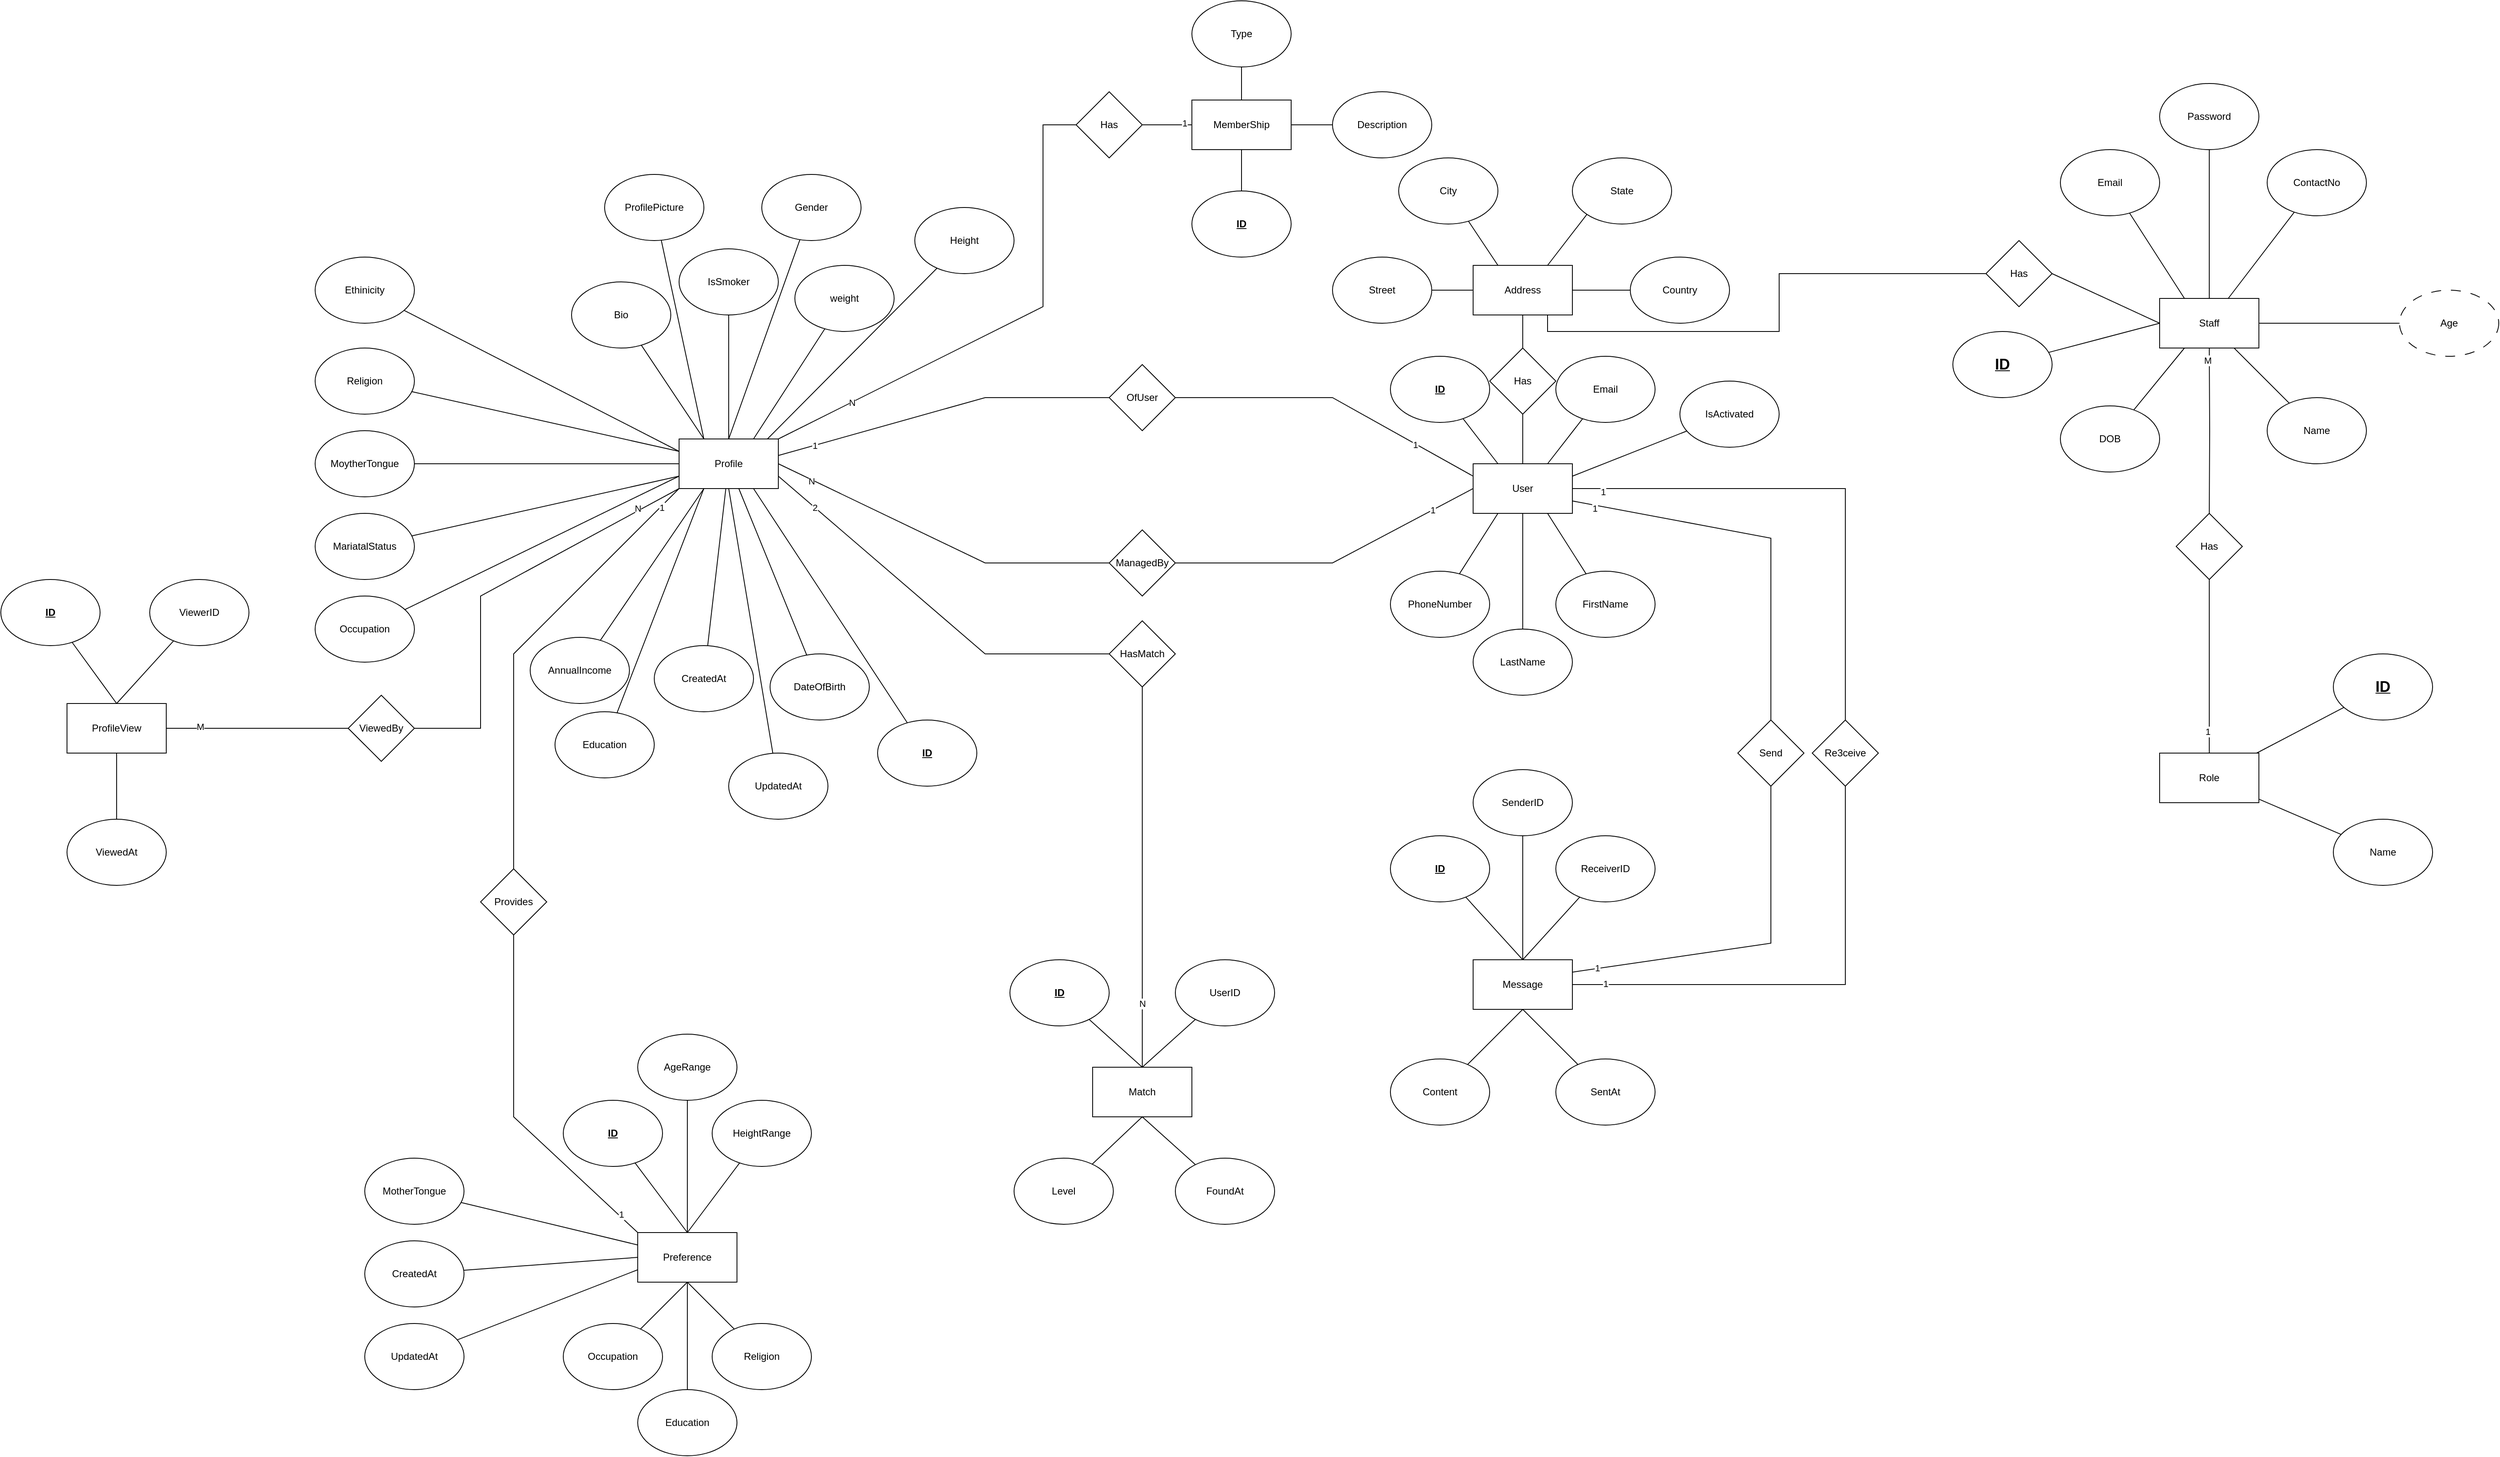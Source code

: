 <mxfile version="24.4.6" type="device">
  <diagram id="R2lEEEUBdFMjLlhIrx00" name="Page-1">
    <mxGraphModel dx="2899" dy="2269" grid="1" gridSize="10" guides="1" tooltips="1" connect="1" arrows="1" fold="1" page="1" pageScale="1" pageWidth="850" pageHeight="1100" math="0" shadow="0" extFonts="Permanent Marker^https://fonts.googleapis.com/css?family=Permanent+Marker">
      <root>
        <mxCell id="0" />
        <mxCell id="1" parent="0" />
        <mxCell id="hpJ25cg99E9ZZXq1IkF3-1" value="Profile" style="rounded=0;whiteSpace=wrap;html=1;" parent="1" vertex="1">
          <mxGeometry x="80" y="520" width="120" height="60" as="geometry" />
        </mxCell>
        <mxCell id="hpJ25cg99E9ZZXq1IkF3-52" style="edgeStyle=none;rounded=0;orthogonalLoop=1;jettySize=auto;html=1;entryX=1;entryY=0.5;entryDx=0;entryDy=0;endArrow=none;endFill=0;exitX=0;exitY=0.25;exitDx=0;exitDy=0;" parent="1" source="hpJ25cg99E9ZZXq1IkF3-2" target="hpJ25cg99E9ZZXq1IkF3-50" edge="1">
          <mxGeometry relative="1" as="geometry">
            <Array as="points">
              <mxPoint x="870" y="470" />
            </Array>
          </mxGeometry>
        </mxCell>
        <mxCell id="hpJ25cg99E9ZZXq1IkF3-54" value="1" style="edgeLabel;html=1;align=center;verticalAlign=middle;resizable=0;points=[];" parent="hpJ25cg99E9ZZXq1IkF3-52" vertex="1" connectable="0">
          <mxGeometry x="-0.583" y="1" relative="1" as="geometry">
            <mxPoint as="offset" />
          </mxGeometry>
        </mxCell>
        <mxCell id="hpJ25cg99E9ZZXq1IkF3-2" value="User" style="rounded=0;whiteSpace=wrap;html=1;" parent="1" vertex="1">
          <mxGeometry x="1040" y="550" width="120" height="60" as="geometry" />
        </mxCell>
        <mxCell id="hpJ25cg99E9ZZXq1IkF3-32" style="edgeStyle=none;rounded=0;orthogonalLoop=1;jettySize=auto;html=1;entryX=0.75;entryY=1;entryDx=0;entryDy=0;endArrow=none;endFill=0;" parent="1" source="hpJ25cg99E9ZZXq1IkF3-3" target="hpJ25cg99E9ZZXq1IkF3-1" edge="1">
          <mxGeometry relative="1" as="geometry" />
        </mxCell>
        <mxCell id="hpJ25cg99E9ZZXq1IkF3-3" value="&lt;b&gt;&lt;u&gt;ID&lt;/u&gt;&lt;/b&gt;" style="ellipse;whiteSpace=wrap;html=1;" parent="1" vertex="1">
          <mxGeometry x="320" y="860" width="120" height="80" as="geometry" />
        </mxCell>
        <mxCell id="hpJ25cg99E9ZZXq1IkF3-47" style="edgeStyle=none;rounded=0;orthogonalLoop=1;jettySize=auto;html=1;entryX=0.75;entryY=1;entryDx=0;entryDy=0;endArrow=none;endFill=0;" parent="1" source="hpJ25cg99E9ZZXq1IkF3-4" target="hpJ25cg99E9ZZXq1IkF3-2" edge="1">
          <mxGeometry relative="1" as="geometry" />
        </mxCell>
        <mxCell id="hpJ25cg99E9ZZXq1IkF3-4" value="FirstName" style="ellipse;whiteSpace=wrap;html=1;" parent="1" vertex="1">
          <mxGeometry x="1140" y="680" width="120" height="80" as="geometry" />
        </mxCell>
        <mxCell id="hpJ25cg99E9ZZXq1IkF3-42" style="edgeStyle=none;rounded=0;orthogonalLoop=1;jettySize=auto;html=1;entryX=0;entryY=0.25;entryDx=0;entryDy=0;endArrow=none;endFill=0;" parent="1" source="hpJ25cg99E9ZZXq1IkF3-5" target="hpJ25cg99E9ZZXq1IkF3-1" edge="1">
          <mxGeometry relative="1" as="geometry" />
        </mxCell>
        <mxCell id="hpJ25cg99E9ZZXq1IkF3-5" value="Ethinicity" style="ellipse;whiteSpace=wrap;html=1;" parent="1" vertex="1">
          <mxGeometry x="-360" y="300" width="120" height="80" as="geometry" />
        </mxCell>
        <mxCell id="hpJ25cg99E9ZZXq1IkF3-49" style="edgeStyle=none;rounded=0;orthogonalLoop=1;jettySize=auto;html=1;entryX=0.25;entryY=1;entryDx=0;entryDy=0;endArrow=none;endFill=0;" parent="1" source="hpJ25cg99E9ZZXq1IkF3-6" target="hpJ25cg99E9ZZXq1IkF3-2" edge="1">
          <mxGeometry relative="1" as="geometry" />
        </mxCell>
        <mxCell id="hpJ25cg99E9ZZXq1IkF3-6" value="PhoneNumber" style="ellipse;whiteSpace=wrap;html=1;" parent="1" vertex="1">
          <mxGeometry x="940" y="680" width="120" height="80" as="geometry" />
        </mxCell>
        <mxCell id="hpJ25cg99E9ZZXq1IkF3-29" style="edgeStyle=none;rounded=0;orthogonalLoop=1;jettySize=auto;html=1;entryX=0.5;entryY=0;entryDx=0;entryDy=0;endArrow=none;endFill=0;" parent="1" source="hpJ25cg99E9ZZXq1IkF3-7" target="hpJ25cg99E9ZZXq1IkF3-1" edge="1">
          <mxGeometry relative="1" as="geometry" />
        </mxCell>
        <mxCell id="hpJ25cg99E9ZZXq1IkF3-7" value="Gender" style="ellipse;whiteSpace=wrap;html=1;" parent="1" vertex="1">
          <mxGeometry x="180" y="200" width="120" height="80" as="geometry" />
        </mxCell>
        <mxCell id="hpJ25cg99E9ZZXq1IkF3-48" style="edgeStyle=none;rounded=0;orthogonalLoop=1;jettySize=auto;html=1;entryX=0.5;entryY=1;entryDx=0;entryDy=0;endArrow=none;endFill=0;" parent="1" source="hpJ25cg99E9ZZXq1IkF3-8" target="hpJ25cg99E9ZZXq1IkF3-2" edge="1">
          <mxGeometry relative="1" as="geometry" />
        </mxCell>
        <mxCell id="hpJ25cg99E9ZZXq1IkF3-8" value="LastName" style="ellipse;whiteSpace=wrap;html=1;" parent="1" vertex="1">
          <mxGeometry x="1040" y="750" width="120" height="80" as="geometry" />
        </mxCell>
        <mxCell id="hpJ25cg99E9ZZXq1IkF3-33" style="edgeStyle=none;rounded=0;orthogonalLoop=1;jettySize=auto;html=1;endArrow=none;endFill=0;" parent="1" source="hpJ25cg99E9ZZXq1IkF3-9" target="hpJ25cg99E9ZZXq1IkF3-1" edge="1">
          <mxGeometry relative="1" as="geometry" />
        </mxCell>
        <mxCell id="hpJ25cg99E9ZZXq1IkF3-9" value="DateOfBirth" style="ellipse;whiteSpace=wrap;html=1;" parent="1" vertex="1">
          <mxGeometry x="190" y="780" width="120" height="80" as="geometry" />
        </mxCell>
        <mxCell id="hpJ25cg99E9ZZXq1IkF3-45" style="edgeStyle=none;rounded=0;orthogonalLoop=1;jettySize=auto;html=1;entryX=0.75;entryY=0;entryDx=0;entryDy=0;endArrow=none;endFill=0;" parent="1" source="hpJ25cg99E9ZZXq1IkF3-10" target="hpJ25cg99E9ZZXq1IkF3-2" edge="1">
          <mxGeometry relative="1" as="geometry" />
        </mxCell>
        <mxCell id="hpJ25cg99E9ZZXq1IkF3-10" value="Email" style="ellipse;whiteSpace=wrap;html=1;" parent="1" vertex="1">
          <mxGeometry x="1140" y="420" width="120" height="80" as="geometry" />
        </mxCell>
        <mxCell id="hpJ25cg99E9ZZXq1IkF3-41" style="edgeStyle=none;rounded=0;orthogonalLoop=1;jettySize=auto;html=1;entryX=0;entryY=0.25;entryDx=0;entryDy=0;endArrow=none;endFill=0;" parent="1" source="hpJ25cg99E9ZZXq1IkF3-11" target="hpJ25cg99E9ZZXq1IkF3-1" edge="1">
          <mxGeometry relative="1" as="geometry" />
        </mxCell>
        <mxCell id="hpJ25cg99E9ZZXq1IkF3-11" value="Religion" style="ellipse;whiteSpace=wrap;html=1;" parent="1" vertex="1">
          <mxGeometry x="-360" y="410" width="120" height="80" as="geometry" />
        </mxCell>
        <mxCell id="hpJ25cg99E9ZZXq1IkF3-44" style="edgeStyle=none;rounded=0;orthogonalLoop=1;jettySize=auto;html=1;endArrow=none;endFill=0;exitX=0.5;exitY=1;exitDx=0;exitDy=0;" parent="1" source="s2ZeLUQCP68ZUveNATXt-4" target="hpJ25cg99E9ZZXq1IkF3-2" edge="1">
          <mxGeometry relative="1" as="geometry">
            <mxPoint x="1100" y="380" as="sourcePoint" />
          </mxGeometry>
        </mxCell>
        <mxCell id="hpJ25cg99E9ZZXq1IkF3-308" style="edgeStyle=none;rounded=0;orthogonalLoop=1;jettySize=auto;html=1;entryX=0;entryY=0.5;entryDx=0;entryDy=0;endArrow=none;endFill=0;" parent="1" target="hpJ25cg99E9ZZXq1IkF3-307" edge="1">
          <mxGeometry relative="1" as="geometry">
            <mxPoint x="1160.0" y="340" as="sourcePoint" />
          </mxGeometry>
        </mxCell>
        <mxCell id="hpJ25cg99E9ZZXq1IkF3-309" style="edgeStyle=none;rounded=0;orthogonalLoop=1;jettySize=auto;html=1;entryX=0;entryY=1;entryDx=0;entryDy=0;endArrow=none;endFill=0;exitX=0.75;exitY=0;exitDx=0;exitDy=0;" parent="1" source="s2ZeLUQCP68ZUveNATXt-4" target="hpJ25cg99E9ZZXq1IkF3-306" edge="1">
          <mxGeometry relative="1" as="geometry">
            <mxPoint x="1129.416" y="305.137" as="sourcePoint" />
          </mxGeometry>
        </mxCell>
        <mxCell id="hpJ25cg99E9ZZXq1IkF3-310" style="edgeStyle=none;rounded=0;orthogonalLoop=1;jettySize=auto;html=1;endArrow=none;endFill=0;exitX=0.25;exitY=0;exitDx=0;exitDy=0;" parent="1" source="s2ZeLUQCP68ZUveNATXt-4" target="hpJ25cg99E9ZZXq1IkF3-305" edge="1">
          <mxGeometry relative="1" as="geometry">
            <mxPoint x="1072.921" y="304.305" as="sourcePoint" />
          </mxGeometry>
        </mxCell>
        <mxCell id="hpJ25cg99E9ZZXq1IkF3-311" style="edgeStyle=none;rounded=0;orthogonalLoop=1;jettySize=auto;html=1;endArrow=none;endFill=0;" parent="1" target="hpJ25cg99E9ZZXq1IkF3-304" edge="1">
          <mxGeometry relative="1" as="geometry">
            <mxPoint x="1040.0" y="340" as="sourcePoint" />
          </mxGeometry>
        </mxCell>
        <mxCell id="hpJ25cg99E9ZZXq1IkF3-40" style="edgeStyle=none;rounded=0;orthogonalLoop=1;jettySize=auto;html=1;entryX=0;entryY=0.5;entryDx=0;entryDy=0;endArrow=none;endFill=0;" parent="1" source="hpJ25cg99E9ZZXq1IkF3-13" target="hpJ25cg99E9ZZXq1IkF3-1" edge="1">
          <mxGeometry relative="1" as="geometry" />
        </mxCell>
        <mxCell id="hpJ25cg99E9ZZXq1IkF3-13" value="MoytherTongue" style="ellipse;whiteSpace=wrap;html=1;" parent="1" vertex="1">
          <mxGeometry x="-360" y="510" width="120" height="80" as="geometry" />
        </mxCell>
        <mxCell id="hpJ25cg99E9ZZXq1IkF3-36" style="edgeStyle=none;rounded=0;orthogonalLoop=1;jettySize=auto;html=1;entryX=0.25;entryY=1;entryDx=0;entryDy=0;endArrow=none;endFill=0;" parent="1" source="hpJ25cg99E9ZZXq1IkF3-14" target="hpJ25cg99E9ZZXq1IkF3-1" edge="1">
          <mxGeometry relative="1" as="geometry" />
        </mxCell>
        <mxCell id="hpJ25cg99E9ZZXq1IkF3-14" value="Education" style="ellipse;whiteSpace=wrap;html=1;" parent="1" vertex="1">
          <mxGeometry x="-70" y="850" width="120" height="80" as="geometry" />
        </mxCell>
        <mxCell id="hpJ25cg99E9ZZXq1IkF3-38" style="edgeStyle=none;rounded=0;orthogonalLoop=1;jettySize=auto;html=1;entryX=0;entryY=0.75;entryDx=0;entryDy=0;endArrow=none;endFill=0;" parent="1" source="hpJ25cg99E9ZZXq1IkF3-15" target="hpJ25cg99E9ZZXq1IkF3-1" edge="1">
          <mxGeometry relative="1" as="geometry" />
        </mxCell>
        <mxCell id="hpJ25cg99E9ZZXq1IkF3-15" value="Occupation" style="ellipse;whiteSpace=wrap;html=1;" parent="1" vertex="1">
          <mxGeometry x="-360" y="710" width="120" height="80" as="geometry" />
        </mxCell>
        <mxCell id="hpJ25cg99E9ZZXq1IkF3-37" style="edgeStyle=none;rounded=0;orthogonalLoop=1;jettySize=auto;html=1;entryX=0.25;entryY=1;entryDx=0;entryDy=0;endArrow=none;endFill=0;" parent="1" source="hpJ25cg99E9ZZXq1IkF3-16" target="hpJ25cg99E9ZZXq1IkF3-1" edge="1">
          <mxGeometry relative="1" as="geometry" />
        </mxCell>
        <mxCell id="hpJ25cg99E9ZZXq1IkF3-16" value="AnnualIncome" style="ellipse;whiteSpace=wrap;html=1;" parent="1" vertex="1">
          <mxGeometry x="-100" y="760" width="120" height="80" as="geometry" />
        </mxCell>
        <mxCell id="hpJ25cg99E9ZZXq1IkF3-31" style="edgeStyle=none;rounded=0;orthogonalLoop=1;jettySize=auto;html=1;entryX=0.888;entryY=0.004;entryDx=0;entryDy=0;endArrow=none;endFill=0;entryPerimeter=0;" parent="1" source="hpJ25cg99E9ZZXq1IkF3-17" target="hpJ25cg99E9ZZXq1IkF3-1" edge="1">
          <mxGeometry relative="1" as="geometry" />
        </mxCell>
        <mxCell id="hpJ25cg99E9ZZXq1IkF3-17" value="Height" style="ellipse;whiteSpace=wrap;html=1;" parent="1" vertex="1">
          <mxGeometry x="365" y="240" width="120" height="80" as="geometry" />
        </mxCell>
        <mxCell id="hpJ25cg99E9ZZXq1IkF3-30" style="edgeStyle=none;rounded=0;orthogonalLoop=1;jettySize=auto;html=1;entryX=0.75;entryY=0;entryDx=0;entryDy=0;endArrow=none;endFill=0;" parent="1" source="hpJ25cg99E9ZZXq1IkF3-18" target="hpJ25cg99E9ZZXq1IkF3-1" edge="1">
          <mxGeometry relative="1" as="geometry" />
        </mxCell>
        <mxCell id="hpJ25cg99E9ZZXq1IkF3-18" value="weight" style="ellipse;whiteSpace=wrap;html=1;" parent="1" vertex="1">
          <mxGeometry x="220" y="310" width="120" height="80" as="geometry" />
        </mxCell>
        <mxCell id="hpJ25cg99E9ZZXq1IkF3-39" style="edgeStyle=none;rounded=0;orthogonalLoop=1;jettySize=auto;html=1;entryX=0;entryY=0.75;entryDx=0;entryDy=0;endArrow=none;endFill=0;" parent="1" source="hpJ25cg99E9ZZXq1IkF3-19" target="hpJ25cg99E9ZZXq1IkF3-1" edge="1">
          <mxGeometry relative="1" as="geometry" />
        </mxCell>
        <mxCell id="hpJ25cg99E9ZZXq1IkF3-19" value="MariatalStatus" style="ellipse;whiteSpace=wrap;html=1;" parent="1" vertex="1">
          <mxGeometry x="-360" y="610" width="120" height="80" as="geometry" />
        </mxCell>
        <mxCell id="hpJ25cg99E9ZZXq1IkF3-27" style="edgeStyle=none;rounded=0;orthogonalLoop=1;jettySize=auto;html=1;entryX=0.25;entryY=0;entryDx=0;entryDy=0;endArrow=none;endFill=0;" parent="1" source="hpJ25cg99E9ZZXq1IkF3-20" target="hpJ25cg99E9ZZXq1IkF3-1" edge="1">
          <mxGeometry relative="1" as="geometry" />
        </mxCell>
        <mxCell id="hpJ25cg99E9ZZXq1IkF3-20" value="ProfilePicture" style="ellipse;whiteSpace=wrap;html=1;" parent="1" vertex="1">
          <mxGeometry x="-10" y="200" width="120" height="80" as="geometry" />
        </mxCell>
        <mxCell id="hpJ25cg99E9ZZXq1IkF3-26" style="edgeStyle=none;rounded=0;orthogonalLoop=1;jettySize=auto;html=1;entryX=0.25;entryY=0;entryDx=0;entryDy=0;endArrow=none;endFill=0;" parent="1" source="hpJ25cg99E9ZZXq1IkF3-21" target="hpJ25cg99E9ZZXq1IkF3-1" edge="1">
          <mxGeometry relative="1" as="geometry" />
        </mxCell>
        <mxCell id="hpJ25cg99E9ZZXq1IkF3-21" value="Bio" style="ellipse;whiteSpace=wrap;html=1;" parent="1" vertex="1">
          <mxGeometry x="-50" y="330" width="120" height="80" as="geometry" />
        </mxCell>
        <mxCell id="hpJ25cg99E9ZZXq1IkF3-35" style="edgeStyle=none;rounded=0;orthogonalLoop=1;jettySize=auto;html=1;endArrow=none;endFill=0;" parent="1" source="hpJ25cg99E9ZZXq1IkF3-22" target="hpJ25cg99E9ZZXq1IkF3-1" edge="1">
          <mxGeometry relative="1" as="geometry" />
        </mxCell>
        <mxCell id="hpJ25cg99E9ZZXq1IkF3-22" value="CreatedAt" style="ellipse;whiteSpace=wrap;html=1;" parent="1" vertex="1">
          <mxGeometry x="50" y="770" width="120" height="80" as="geometry" />
        </mxCell>
        <mxCell id="hpJ25cg99E9ZZXq1IkF3-34" style="edgeStyle=none;rounded=0;orthogonalLoop=1;jettySize=auto;html=1;entryX=0.5;entryY=1;entryDx=0;entryDy=0;endArrow=none;endFill=0;" parent="1" source="hpJ25cg99E9ZZXq1IkF3-23" target="hpJ25cg99E9ZZXq1IkF3-1" edge="1">
          <mxGeometry relative="1" as="geometry" />
        </mxCell>
        <mxCell id="hpJ25cg99E9ZZXq1IkF3-23" value="UpdatedAt" style="ellipse;whiteSpace=wrap;html=1;" parent="1" vertex="1">
          <mxGeometry x="140" y="900" width="120" height="80" as="geometry" />
        </mxCell>
        <mxCell id="hpJ25cg99E9ZZXq1IkF3-28" style="edgeStyle=none;rounded=0;orthogonalLoop=1;jettySize=auto;html=1;entryX=0.5;entryY=0;entryDx=0;entryDy=0;endArrow=none;endFill=0;" parent="1" source="hpJ25cg99E9ZZXq1IkF3-24" target="hpJ25cg99E9ZZXq1IkF3-1" edge="1">
          <mxGeometry relative="1" as="geometry" />
        </mxCell>
        <mxCell id="hpJ25cg99E9ZZXq1IkF3-24" value="IsSmoker" style="ellipse;whiteSpace=wrap;html=1;" parent="1" vertex="1">
          <mxGeometry x="80" y="290" width="120" height="80" as="geometry" />
        </mxCell>
        <mxCell id="hpJ25cg99E9ZZXq1IkF3-25" value="&lt;b&gt;&lt;u&gt;ID&lt;/u&gt;&lt;/b&gt;" style="ellipse;whiteSpace=wrap;html=1;" parent="1" vertex="1">
          <mxGeometry x="940" y="420" width="120" height="80" as="geometry" />
        </mxCell>
        <mxCell id="hpJ25cg99E9ZZXq1IkF3-51" style="edgeStyle=none;rounded=0;orthogonalLoop=1;jettySize=auto;html=1;endArrow=none;endFill=0;exitX=0;exitY=0.5;exitDx=0;exitDy=0;" parent="1" source="hpJ25cg99E9ZZXq1IkF3-50" edge="1">
          <mxGeometry relative="1" as="geometry">
            <mxPoint x="200" y="540" as="targetPoint" />
            <Array as="points">
              <mxPoint x="450" y="470" />
            </Array>
          </mxGeometry>
        </mxCell>
        <mxCell id="hpJ25cg99E9ZZXq1IkF3-53" value="1" style="edgeLabel;html=1;align=center;verticalAlign=middle;resizable=0;points=[];" parent="hpJ25cg99E9ZZXq1IkF3-51" vertex="1" connectable="0">
          <mxGeometry x="0.779" relative="1" as="geometry">
            <mxPoint as="offset" />
          </mxGeometry>
        </mxCell>
        <mxCell id="hpJ25cg99E9ZZXq1IkF3-50" value="OfUser" style="rhombus;whiteSpace=wrap;html=1;" parent="1" vertex="1">
          <mxGeometry x="600" y="430" width="80" height="80" as="geometry" />
        </mxCell>
        <mxCell id="hpJ25cg99E9ZZXq1IkF3-56" style="edgeStyle=none;rounded=0;orthogonalLoop=1;jettySize=auto;html=1;entryX=0;entryY=0.5;entryDx=0;entryDy=0;endArrow=none;endFill=0;exitX=1;exitY=0.5;exitDx=0;exitDy=0;" parent="1" source="hpJ25cg99E9ZZXq1IkF3-55" target="hpJ25cg99E9ZZXq1IkF3-2" edge="1">
          <mxGeometry relative="1" as="geometry">
            <Array as="points">
              <mxPoint x="870" y="670" />
            </Array>
          </mxGeometry>
        </mxCell>
        <mxCell id="hpJ25cg99E9ZZXq1IkF3-58" value="1" style="edgeLabel;html=1;align=center;verticalAlign=middle;resizable=0;points=[];" parent="hpJ25cg99E9ZZXq1IkF3-56" vertex="1" connectable="0">
          <mxGeometry x="0.712" relative="1" as="geometry">
            <mxPoint x="-1" as="offset" />
          </mxGeometry>
        </mxCell>
        <mxCell id="hpJ25cg99E9ZZXq1IkF3-55" value="ManagedBy" style="rhombus;whiteSpace=wrap;html=1;" parent="1" vertex="1">
          <mxGeometry x="600" y="630" width="80" height="80" as="geometry" />
        </mxCell>
        <mxCell id="hpJ25cg99E9ZZXq1IkF3-57" style="edgeStyle=none;rounded=0;orthogonalLoop=1;jettySize=auto;html=1;entryX=1;entryY=0.5;entryDx=0;entryDy=0;endArrow=none;endFill=0;exitX=0;exitY=0.5;exitDx=0;exitDy=0;" parent="1" source="hpJ25cg99E9ZZXq1IkF3-55" target="hpJ25cg99E9ZZXq1IkF3-1" edge="1">
          <mxGeometry relative="1" as="geometry">
            <Array as="points">
              <mxPoint x="450" y="670" />
            </Array>
          </mxGeometry>
        </mxCell>
        <mxCell id="hpJ25cg99E9ZZXq1IkF3-59" value="N" style="edgeLabel;html=1;align=center;verticalAlign=middle;resizable=0;points=[];" parent="hpJ25cg99E9ZZXq1IkF3-57" vertex="1" connectable="0">
          <mxGeometry x="0.791" y="1" relative="1" as="geometry">
            <mxPoint as="offset" />
          </mxGeometry>
        </mxCell>
        <mxCell id="hpJ25cg99E9ZZXq1IkF3-74" value="Preference" style="rounded=0;whiteSpace=wrap;html=1;" parent="1" vertex="1">
          <mxGeometry x="30" y="1480" width="120" height="60" as="geometry" />
        </mxCell>
        <mxCell id="hpJ25cg99E9ZZXq1IkF3-75" style="edgeStyle=none;rounded=0;orthogonalLoop=1;jettySize=auto;html=1;entryX=0.5;entryY=1;entryDx=0;entryDy=0;endArrow=none;endFill=0;" parent="1" source="hpJ25cg99E9ZZXq1IkF3-76" target="hpJ25cg99E9ZZXq1IkF3-74" edge="1">
          <mxGeometry relative="1" as="geometry" />
        </mxCell>
        <mxCell id="hpJ25cg99E9ZZXq1IkF3-76" value="Religion" style="ellipse;whiteSpace=wrap;html=1;" parent="1" vertex="1">
          <mxGeometry x="120" y="1590" width="120" height="80" as="geometry" />
        </mxCell>
        <mxCell id="hpJ25cg99E9ZZXq1IkF3-77" style="edgeStyle=none;rounded=0;orthogonalLoop=1;jettySize=auto;html=1;entryX=0.5;entryY=1;entryDx=0;entryDy=0;endArrow=none;endFill=0;" parent="1" source="hpJ25cg99E9ZZXq1IkF3-78" target="hpJ25cg99E9ZZXq1IkF3-74" edge="1">
          <mxGeometry relative="1" as="geometry" />
        </mxCell>
        <mxCell id="hpJ25cg99E9ZZXq1IkF3-78" value="Occupation" style="ellipse;whiteSpace=wrap;html=1;" parent="1" vertex="1">
          <mxGeometry x="-60" y="1590" width="120" height="80" as="geometry" />
        </mxCell>
        <mxCell id="hpJ25cg99E9ZZXq1IkF3-79" style="edgeStyle=none;rounded=0;orthogonalLoop=1;jettySize=auto;html=1;entryX=0.5;entryY=1;entryDx=0;entryDy=0;endArrow=none;endFill=0;" parent="1" source="hpJ25cg99E9ZZXq1IkF3-80" target="hpJ25cg99E9ZZXq1IkF3-74" edge="1">
          <mxGeometry relative="1" as="geometry" />
        </mxCell>
        <mxCell id="hpJ25cg99E9ZZXq1IkF3-80" value="Education" style="ellipse;whiteSpace=wrap;html=1;" parent="1" vertex="1">
          <mxGeometry x="30" y="1670" width="120" height="80" as="geometry" />
        </mxCell>
        <mxCell id="hpJ25cg99E9ZZXq1IkF3-81" style="edgeStyle=none;rounded=0;orthogonalLoop=1;jettySize=auto;html=1;entryX=0.5;entryY=0;entryDx=0;entryDy=0;endArrow=none;endFill=0;" parent="1" source="hpJ25cg99E9ZZXq1IkF3-82" target="hpJ25cg99E9ZZXq1IkF3-74" edge="1">
          <mxGeometry relative="1" as="geometry" />
        </mxCell>
        <mxCell id="hpJ25cg99E9ZZXq1IkF3-82" value="HeightRange" style="ellipse;whiteSpace=wrap;html=1;" parent="1" vertex="1">
          <mxGeometry x="120" y="1320" width="120" height="80" as="geometry" />
        </mxCell>
        <mxCell id="hpJ25cg99E9ZZXq1IkF3-83" style="edgeStyle=none;rounded=0;orthogonalLoop=1;jettySize=auto;html=1;endArrow=none;endFill=0;" parent="1" source="hpJ25cg99E9ZZXq1IkF3-84" target="hpJ25cg99E9ZZXq1IkF3-74" edge="1">
          <mxGeometry relative="1" as="geometry" />
        </mxCell>
        <mxCell id="hpJ25cg99E9ZZXq1IkF3-84" value="AgeRange" style="ellipse;whiteSpace=wrap;html=1;" parent="1" vertex="1">
          <mxGeometry x="30" y="1240" width="120" height="80" as="geometry" />
        </mxCell>
        <mxCell id="hpJ25cg99E9ZZXq1IkF3-85" style="edgeStyle=none;rounded=0;orthogonalLoop=1;jettySize=auto;html=1;entryX=0.5;entryY=0;entryDx=0;entryDy=0;endArrow=none;endFill=0;" parent="1" source="hpJ25cg99E9ZZXq1IkF3-86" target="hpJ25cg99E9ZZXq1IkF3-74" edge="1">
          <mxGeometry relative="1" as="geometry" />
        </mxCell>
        <mxCell id="hpJ25cg99E9ZZXq1IkF3-86" value="&lt;b&gt;&lt;u&gt;ID&lt;/u&gt;&lt;/b&gt;" style="ellipse;whiteSpace=wrap;html=1;" parent="1" vertex="1">
          <mxGeometry x="-60" y="1320" width="120" height="80" as="geometry" />
        </mxCell>
        <mxCell id="hpJ25cg99E9ZZXq1IkF3-90" style="edgeStyle=none;rounded=0;orthogonalLoop=1;jettySize=auto;html=1;entryX=0;entryY=0.5;entryDx=0;entryDy=0;endArrow=none;endFill=0;" parent="1" source="hpJ25cg99E9ZZXq1IkF3-87" target="hpJ25cg99E9ZZXq1IkF3-74" edge="1">
          <mxGeometry relative="1" as="geometry" />
        </mxCell>
        <mxCell id="hpJ25cg99E9ZZXq1IkF3-87" value="CreatedAt" style="ellipse;whiteSpace=wrap;html=1;" parent="1" vertex="1">
          <mxGeometry x="-300" y="1490" width="120" height="80" as="geometry" />
        </mxCell>
        <mxCell id="hpJ25cg99E9ZZXq1IkF3-91" style="edgeStyle=none;rounded=0;orthogonalLoop=1;jettySize=auto;html=1;entryX=0;entryY=0.25;entryDx=0;entryDy=0;endArrow=none;endFill=0;" parent="1" source="hpJ25cg99E9ZZXq1IkF3-88" target="hpJ25cg99E9ZZXq1IkF3-74" edge="1">
          <mxGeometry relative="1" as="geometry" />
        </mxCell>
        <mxCell id="hpJ25cg99E9ZZXq1IkF3-88" value="MotherTongue" style="ellipse;whiteSpace=wrap;html=1;" parent="1" vertex="1">
          <mxGeometry x="-300" y="1390" width="120" height="80" as="geometry" />
        </mxCell>
        <mxCell id="hpJ25cg99E9ZZXq1IkF3-92" style="edgeStyle=none;rounded=0;orthogonalLoop=1;jettySize=auto;html=1;entryX=0;entryY=0.75;entryDx=0;entryDy=0;endArrow=none;endFill=0;" parent="1" source="hpJ25cg99E9ZZXq1IkF3-89" target="hpJ25cg99E9ZZXq1IkF3-74" edge="1">
          <mxGeometry relative="1" as="geometry" />
        </mxCell>
        <mxCell id="hpJ25cg99E9ZZXq1IkF3-89" value="UpdatedAt" style="ellipse;whiteSpace=wrap;html=1;" parent="1" vertex="1">
          <mxGeometry x="-300" y="1590" width="120" height="80" as="geometry" />
        </mxCell>
        <mxCell id="hpJ25cg99E9ZZXq1IkF3-109" style="edgeStyle=none;rounded=0;orthogonalLoop=1;jettySize=auto;html=1;entryX=0;entryY=1;entryDx=0;entryDy=0;endArrow=none;endFill=0;" parent="1" source="hpJ25cg99E9ZZXq1IkF3-108" target="hpJ25cg99E9ZZXq1IkF3-1" edge="1">
          <mxGeometry relative="1" as="geometry">
            <Array as="points">
              <mxPoint x="-120" y="780" />
            </Array>
          </mxGeometry>
        </mxCell>
        <mxCell id="hpJ25cg99E9ZZXq1IkF3-111" value="1" style="edgeLabel;html=1;align=center;verticalAlign=middle;resizable=0;points=[];" parent="hpJ25cg99E9ZZXq1IkF3-109" vertex="1" connectable="0">
          <mxGeometry x="0.886" y="-1" relative="1" as="geometry">
            <mxPoint as="offset" />
          </mxGeometry>
        </mxCell>
        <mxCell id="hpJ25cg99E9ZZXq1IkF3-110" style="edgeStyle=none;rounded=0;orthogonalLoop=1;jettySize=auto;html=1;entryX=0;entryY=0;entryDx=0;entryDy=0;endArrow=none;endFill=0;" parent="1" source="hpJ25cg99E9ZZXq1IkF3-108" target="hpJ25cg99E9ZZXq1IkF3-74" edge="1">
          <mxGeometry relative="1" as="geometry">
            <Array as="points">
              <mxPoint x="-120" y="1340" />
            </Array>
          </mxGeometry>
        </mxCell>
        <mxCell id="hpJ25cg99E9ZZXq1IkF3-112" value="1" style="edgeLabel;html=1;align=center;verticalAlign=middle;resizable=0;points=[];" parent="hpJ25cg99E9ZZXq1IkF3-110" vertex="1" connectable="0">
          <mxGeometry x="0.859" y="2" relative="1" as="geometry">
            <mxPoint as="offset" />
          </mxGeometry>
        </mxCell>
        <mxCell id="hpJ25cg99E9ZZXq1IkF3-108" value="Provides" style="rhombus;whiteSpace=wrap;html=1;" parent="1" vertex="1">
          <mxGeometry x="-160" y="1040" width="80" height="80" as="geometry" />
        </mxCell>
        <mxCell id="hpJ25cg99E9ZZXq1IkF3-115" value="Message" style="rounded=0;whiteSpace=wrap;html=1;" parent="1" vertex="1">
          <mxGeometry x="1040" y="1150" width="120" height="60" as="geometry" />
        </mxCell>
        <mxCell id="hpJ25cg99E9ZZXq1IkF3-116" style="edgeStyle=none;rounded=0;orthogonalLoop=1;jettySize=auto;html=1;entryX=0.5;entryY=1;entryDx=0;entryDy=0;endArrow=none;endFill=0;" parent="1" source="hpJ25cg99E9ZZXq1IkF3-117" target="hpJ25cg99E9ZZXq1IkF3-115" edge="1">
          <mxGeometry relative="1" as="geometry" />
        </mxCell>
        <mxCell id="hpJ25cg99E9ZZXq1IkF3-117" value="SentAt" style="ellipse;whiteSpace=wrap;html=1;" parent="1" vertex="1">
          <mxGeometry x="1140" y="1270" width="120" height="80" as="geometry" />
        </mxCell>
        <mxCell id="hpJ25cg99E9ZZXq1IkF3-118" style="edgeStyle=none;rounded=0;orthogonalLoop=1;jettySize=auto;html=1;entryX=0.5;entryY=1;entryDx=0;entryDy=0;endArrow=none;endFill=0;" parent="1" source="hpJ25cg99E9ZZXq1IkF3-119" target="hpJ25cg99E9ZZXq1IkF3-115" edge="1">
          <mxGeometry relative="1" as="geometry" />
        </mxCell>
        <mxCell id="hpJ25cg99E9ZZXq1IkF3-119" value="Content" style="ellipse;whiteSpace=wrap;html=1;" parent="1" vertex="1">
          <mxGeometry x="940" y="1270" width="120" height="80" as="geometry" />
        </mxCell>
        <mxCell id="hpJ25cg99E9ZZXq1IkF3-122" style="edgeStyle=none;rounded=0;orthogonalLoop=1;jettySize=auto;html=1;entryX=0.5;entryY=0;entryDx=0;entryDy=0;endArrow=none;endFill=0;" parent="1" source="hpJ25cg99E9ZZXq1IkF3-123" target="hpJ25cg99E9ZZXq1IkF3-115" edge="1">
          <mxGeometry relative="1" as="geometry" />
        </mxCell>
        <mxCell id="hpJ25cg99E9ZZXq1IkF3-123" value="ReceiverID" style="ellipse;whiteSpace=wrap;html=1;" parent="1" vertex="1">
          <mxGeometry x="1140" y="1000" width="120" height="80" as="geometry" />
        </mxCell>
        <mxCell id="hpJ25cg99E9ZZXq1IkF3-124" style="edgeStyle=none;rounded=0;orthogonalLoop=1;jettySize=auto;html=1;endArrow=none;endFill=0;" parent="1" source="hpJ25cg99E9ZZXq1IkF3-125" target="hpJ25cg99E9ZZXq1IkF3-115" edge="1">
          <mxGeometry relative="1" as="geometry" />
        </mxCell>
        <mxCell id="hpJ25cg99E9ZZXq1IkF3-125" value="SenderID" style="ellipse;whiteSpace=wrap;html=1;" parent="1" vertex="1">
          <mxGeometry x="1040" y="920" width="120" height="80" as="geometry" />
        </mxCell>
        <mxCell id="hpJ25cg99E9ZZXq1IkF3-126" style="edgeStyle=none;rounded=0;orthogonalLoop=1;jettySize=auto;html=1;entryX=0.5;entryY=0;entryDx=0;entryDy=0;endArrow=none;endFill=0;" parent="1" source="hpJ25cg99E9ZZXq1IkF3-127" target="hpJ25cg99E9ZZXq1IkF3-115" edge="1">
          <mxGeometry relative="1" as="geometry" />
        </mxCell>
        <mxCell id="hpJ25cg99E9ZZXq1IkF3-127" value="&lt;b&gt;&lt;u&gt;ID&lt;/u&gt;&lt;/b&gt;" style="ellipse;whiteSpace=wrap;html=1;" parent="1" vertex="1">
          <mxGeometry x="940" y="1000" width="120" height="80" as="geometry" />
        </mxCell>
        <mxCell id="hpJ25cg99E9ZZXq1IkF3-130" style="edgeStyle=none;rounded=0;orthogonalLoop=1;jettySize=auto;html=1;entryX=1;entryY=0.5;entryDx=0;entryDy=0;endArrow=none;endFill=0;" parent="1" source="hpJ25cg99E9ZZXq1IkF3-129" target="hpJ25cg99E9ZZXq1IkF3-2" edge="1">
          <mxGeometry relative="1" as="geometry">
            <Array as="points">
              <mxPoint x="1490" y="580" />
            </Array>
          </mxGeometry>
        </mxCell>
        <mxCell id="hpJ25cg99E9ZZXq1IkF3-302" value="1" style="edgeLabel;html=1;align=center;verticalAlign=middle;resizable=0;points=[];" parent="hpJ25cg99E9ZZXq1IkF3-130" vertex="1" connectable="0">
          <mxGeometry x="0.878" y="4" relative="1" as="geometry">
            <mxPoint as="offset" />
          </mxGeometry>
        </mxCell>
        <mxCell id="hpJ25cg99E9ZZXq1IkF3-131" style="edgeStyle=none;rounded=0;orthogonalLoop=1;jettySize=auto;html=1;entryX=1;entryY=0.5;entryDx=0;entryDy=0;endArrow=none;endFill=0;" parent="1" source="hpJ25cg99E9ZZXq1IkF3-129" target="hpJ25cg99E9ZZXq1IkF3-115" edge="1">
          <mxGeometry relative="1" as="geometry">
            <Array as="points">
              <mxPoint x="1490" y="1180" />
            </Array>
          </mxGeometry>
        </mxCell>
        <mxCell id="hpJ25cg99E9ZZXq1IkF3-303" value="1" style="edgeLabel;html=1;align=center;verticalAlign=middle;resizable=0;points=[];" parent="hpJ25cg99E9ZZXq1IkF3-131" vertex="1" connectable="0">
          <mxGeometry x="0.861" y="-1" relative="1" as="geometry">
            <mxPoint as="offset" />
          </mxGeometry>
        </mxCell>
        <mxCell id="hpJ25cg99E9ZZXq1IkF3-129" value="Re3ceive" style="rhombus;whiteSpace=wrap;html=1;" parent="1" vertex="1">
          <mxGeometry x="1450" y="860" width="80" height="80" as="geometry" />
        </mxCell>
        <mxCell id="hpJ25cg99E9ZZXq1IkF3-133" style="edgeStyle=none;rounded=0;orthogonalLoop=1;jettySize=auto;html=1;entryX=1;entryY=0.25;entryDx=0;entryDy=0;endArrow=none;endFill=0;" parent="1" source="hpJ25cg99E9ZZXq1IkF3-132" target="hpJ25cg99E9ZZXq1IkF3-2" edge="1">
          <mxGeometry relative="1" as="geometry" />
        </mxCell>
        <mxCell id="hpJ25cg99E9ZZXq1IkF3-132" value="IsActivated" style="ellipse;whiteSpace=wrap;html=1;" parent="1" vertex="1">
          <mxGeometry x="1290" y="450" width="120" height="80" as="geometry" />
        </mxCell>
        <mxCell id="hpJ25cg99E9ZZXq1IkF3-149" style="edgeStyle=none;rounded=0;orthogonalLoop=1;jettySize=auto;html=1;entryX=1;entryY=0.5;entryDx=0;entryDy=0;endArrow=none;endFill=0;" parent="1" source="hpJ25cg99E9ZZXq1IkF3-136" target="hpJ25cg99E9ZZXq1IkF3-150" edge="1">
          <mxGeometry relative="1" as="geometry" />
        </mxCell>
        <mxCell id="hpJ25cg99E9ZZXq1IkF3-153" value="1" style="edgeLabel;html=1;align=center;verticalAlign=middle;resizable=0;points=[];" parent="hpJ25cg99E9ZZXq1IkF3-149" vertex="1" connectable="0">
          <mxGeometry x="-0.659" y="-2" relative="1" as="geometry">
            <mxPoint x="1" as="offset" />
          </mxGeometry>
        </mxCell>
        <mxCell id="hpJ25cg99E9ZZXq1IkF3-136" value="MemberShip" style="rounded=0;whiteSpace=wrap;html=1;" parent="1" vertex="1">
          <mxGeometry x="700" y="110" width="120" height="60" as="geometry" />
        </mxCell>
        <mxCell id="hpJ25cg99E9ZZXq1IkF3-141" style="edgeStyle=none;rounded=0;orthogonalLoop=1;jettySize=auto;html=1;endArrow=none;endFill=0;exitX=0.731;exitY=0.941;exitDx=0;exitDy=0;exitPerimeter=0;entryX=0.25;entryY=0;entryDx=0;entryDy=0;" parent="1" source="hpJ25cg99E9ZZXq1IkF3-25" target="hpJ25cg99E9ZZXq1IkF3-2" edge="1">
          <mxGeometry relative="1" as="geometry">
            <mxPoint x="1100" y="550" as="targetPoint" />
            <mxPoint x="1037.379" y="465.593" as="sourcePoint" />
          </mxGeometry>
        </mxCell>
        <mxCell id="hpJ25cg99E9ZZXq1IkF3-143" style="edgeStyle=none;rounded=0;orthogonalLoop=1;jettySize=auto;html=1;entryX=1;entryY=0.5;entryDx=0;entryDy=0;endArrow=none;endFill=0;" parent="1" source="hpJ25cg99E9ZZXq1IkF3-144" target="hpJ25cg99E9ZZXq1IkF3-136" edge="1">
          <mxGeometry relative="1" as="geometry">
            <mxPoint x="760" y="110" as="targetPoint" />
          </mxGeometry>
        </mxCell>
        <mxCell id="hpJ25cg99E9ZZXq1IkF3-144" value="Description" style="ellipse;whiteSpace=wrap;html=1;" parent="1" vertex="1">
          <mxGeometry x="870" y="100" width="120" height="80" as="geometry" />
        </mxCell>
        <mxCell id="hpJ25cg99E9ZZXq1IkF3-145" style="edgeStyle=none;rounded=0;orthogonalLoop=1;jettySize=auto;html=1;endArrow=none;endFill=0;" parent="1" source="hpJ25cg99E9ZZXq1IkF3-146" edge="1">
          <mxGeometry relative="1" as="geometry">
            <mxPoint x="760" y="110" as="targetPoint" />
          </mxGeometry>
        </mxCell>
        <mxCell id="hpJ25cg99E9ZZXq1IkF3-146" value="Type" style="ellipse;whiteSpace=wrap;html=1;" parent="1" vertex="1">
          <mxGeometry x="700" y="-10" width="120" height="80" as="geometry" />
        </mxCell>
        <mxCell id="hpJ25cg99E9ZZXq1IkF3-147" style="edgeStyle=none;rounded=0;orthogonalLoop=1;jettySize=auto;html=1;entryX=0.5;entryY=1;entryDx=0;entryDy=0;endArrow=none;endFill=0;" parent="1" source="hpJ25cg99E9ZZXq1IkF3-148" target="hpJ25cg99E9ZZXq1IkF3-136" edge="1">
          <mxGeometry relative="1" as="geometry">
            <mxPoint x="760" y="110" as="targetPoint" />
          </mxGeometry>
        </mxCell>
        <mxCell id="hpJ25cg99E9ZZXq1IkF3-148" value="&lt;b&gt;&lt;u&gt;ID&lt;/u&gt;&lt;/b&gt;" style="ellipse;whiteSpace=wrap;html=1;" parent="1" vertex="1">
          <mxGeometry x="700" y="220" width="120" height="80" as="geometry" />
        </mxCell>
        <mxCell id="hpJ25cg99E9ZZXq1IkF3-151" style="edgeStyle=none;rounded=0;orthogonalLoop=1;jettySize=auto;html=1;endArrow=none;endFill=0;exitX=0;exitY=0.5;exitDx=0;exitDy=0;" parent="1" source="hpJ25cg99E9ZZXq1IkF3-150" target="hpJ25cg99E9ZZXq1IkF3-1" edge="1">
          <mxGeometry relative="1" as="geometry">
            <Array as="points">
              <mxPoint x="520" y="140" />
              <mxPoint x="520" y="360" />
            </Array>
          </mxGeometry>
        </mxCell>
        <mxCell id="hpJ25cg99E9ZZXq1IkF3-152" value="N" style="edgeLabel;html=1;align=center;verticalAlign=middle;resizable=0;points=[];" parent="hpJ25cg99E9ZZXq1IkF3-151" vertex="1" connectable="0">
          <mxGeometry x="0.681" relative="1" as="geometry">
            <mxPoint as="offset" />
          </mxGeometry>
        </mxCell>
        <mxCell id="hpJ25cg99E9ZZXq1IkF3-150" value="Has" style="rhombus;whiteSpace=wrap;html=1;" parent="1" vertex="1">
          <mxGeometry x="560" y="100" width="80" height="80" as="geometry" />
        </mxCell>
        <mxCell id="hpJ25cg99E9ZZXq1IkF3-156" value="&lt;b&gt;&lt;u&gt;ID&lt;/u&gt;&lt;/b&gt;" style="ellipse;whiteSpace=wrap;html=1;" parent="1" vertex="1">
          <mxGeometry x="480" y="1150" width="120" height="80" as="geometry" />
        </mxCell>
        <mxCell id="hpJ25cg99E9ZZXq1IkF3-158" value="UserID" style="ellipse;whiteSpace=wrap;html=1;" parent="1" vertex="1">
          <mxGeometry x="680" y="1150" width="120" height="80" as="geometry" />
        </mxCell>
        <mxCell id="hpJ25cg99E9ZZXq1IkF3-159" style="edgeStyle=none;rounded=0;orthogonalLoop=1;jettySize=auto;html=1;endArrow=none;endFill=0;exitX=0.5;exitY=1;exitDx=0;exitDy=0;" parent="1" source="hpJ25cg99E9ZZXq1IkF3-170" target="hpJ25cg99E9ZZXq1IkF3-162" edge="1">
          <mxGeometry relative="1" as="geometry">
            <mxPoint x="696.755" y="1309.941" as="sourcePoint" />
          </mxGeometry>
        </mxCell>
        <mxCell id="hpJ25cg99E9ZZXq1IkF3-173" value="N" style="edgeLabel;html=1;align=center;verticalAlign=middle;resizable=0;points=[];" parent="hpJ25cg99E9ZZXq1IkF3-159" vertex="1" connectable="0">
          <mxGeometry x="0.663" relative="1" as="geometry">
            <mxPoint as="offset" />
          </mxGeometry>
        </mxCell>
        <mxCell id="hpJ25cg99E9ZZXq1IkF3-179" style="edgeStyle=none;rounded=0;orthogonalLoop=1;jettySize=auto;html=1;entryX=0.5;entryY=0;entryDx=0;entryDy=0;endArrow=none;endFill=0;" parent="hpJ25cg99E9ZZXq1IkF3-159" source="hpJ25cg99E9ZZXq1IkF3-177" target="hpJ25cg99E9ZZXq1IkF3-181" edge="1">
          <mxGeometry relative="1" as="geometry" />
        </mxCell>
        <mxCell id="hpJ25cg99E9ZZXq1IkF3-160" style="edgeStyle=none;rounded=0;orthogonalLoop=1;jettySize=auto;html=1;entryX=0.5;entryY=0;entryDx=0;entryDy=0;endArrow=none;endFill=0;" parent="1" source="hpJ25cg99E9ZZXq1IkF3-156" target="hpJ25cg99E9ZZXq1IkF3-162" edge="1">
          <mxGeometry relative="1" as="geometry" />
        </mxCell>
        <mxCell id="hpJ25cg99E9ZZXq1IkF3-161" style="edgeStyle=none;rounded=0;orthogonalLoop=1;jettySize=auto;html=1;entryX=0.5;entryY=0;entryDx=0;entryDy=0;endArrow=none;endFill=0;" parent="1" source="hpJ25cg99E9ZZXq1IkF3-158" target="hpJ25cg99E9ZZXq1IkF3-162" edge="1">
          <mxGeometry relative="1" as="geometry" />
        </mxCell>
        <mxCell id="hpJ25cg99E9ZZXq1IkF3-162" value="Match" style="rounded=0;whiteSpace=wrap;html=1;" parent="1" vertex="1">
          <mxGeometry x="580" y="1280" width="120" height="60" as="geometry" />
        </mxCell>
        <mxCell id="hpJ25cg99E9ZZXq1IkF3-163" value="Level" style="ellipse;whiteSpace=wrap;html=1;" parent="1" vertex="1">
          <mxGeometry x="485" y="1390" width="120" height="80" as="geometry" />
        </mxCell>
        <mxCell id="hpJ25cg99E9ZZXq1IkF3-164" style="edgeStyle=none;rounded=0;orthogonalLoop=1;jettySize=auto;html=1;entryX=0.5;entryY=1;entryDx=0;entryDy=0;endArrow=none;endFill=0;" parent="1" source="hpJ25cg99E9ZZXq1IkF3-163" target="hpJ25cg99E9ZZXq1IkF3-162" edge="1">
          <mxGeometry relative="1" as="geometry" />
        </mxCell>
        <mxCell id="hpJ25cg99E9ZZXq1IkF3-167" value="FoundAt" style="ellipse;whiteSpace=wrap;html=1;" parent="1" vertex="1">
          <mxGeometry x="680" y="1390" width="120" height="80" as="geometry" />
        </mxCell>
        <mxCell id="hpJ25cg99E9ZZXq1IkF3-168" style="edgeStyle=none;rounded=0;orthogonalLoop=1;jettySize=auto;html=1;entryX=0.5;entryY=1;entryDx=0;entryDy=0;endArrow=none;endFill=0;" parent="1" source="hpJ25cg99E9ZZXq1IkF3-167" target="hpJ25cg99E9ZZXq1IkF3-162" edge="1">
          <mxGeometry relative="1" as="geometry" />
        </mxCell>
        <mxCell id="hpJ25cg99E9ZZXq1IkF3-171" style="edgeStyle=none;rounded=0;orthogonalLoop=1;jettySize=auto;html=1;entryX=1;entryY=0.75;entryDx=0;entryDy=0;endArrow=none;endFill=0;" parent="1" source="hpJ25cg99E9ZZXq1IkF3-170" target="hpJ25cg99E9ZZXq1IkF3-1" edge="1">
          <mxGeometry relative="1" as="geometry">
            <Array as="points">
              <mxPoint x="450" y="780" />
            </Array>
          </mxGeometry>
        </mxCell>
        <mxCell id="hpJ25cg99E9ZZXq1IkF3-172" value="2" style="edgeLabel;html=1;align=center;verticalAlign=middle;resizable=0;points=[];" parent="hpJ25cg99E9ZZXq1IkF3-171" vertex="1" connectable="0">
          <mxGeometry x="0.762" relative="1" as="geometry">
            <mxPoint as="offset" />
          </mxGeometry>
        </mxCell>
        <mxCell id="hpJ25cg99E9ZZXq1IkF3-170" value="HasMatch" style="rhombus;whiteSpace=wrap;html=1;" parent="1" vertex="1">
          <mxGeometry x="600" y="740" width="80" height="80" as="geometry" />
        </mxCell>
        <mxCell id="hpJ25cg99E9ZZXq1IkF3-177" value="&lt;b&gt;&lt;u&gt;ID&lt;/u&gt;&lt;/b&gt;" style="ellipse;whiteSpace=wrap;html=1;" parent="1" vertex="1">
          <mxGeometry x="-740" y="690" width="120" height="80" as="geometry" />
        </mxCell>
        <mxCell id="hpJ25cg99E9ZZXq1IkF3-178" value="ViewerID" style="ellipse;whiteSpace=wrap;html=1;" parent="1" vertex="1">
          <mxGeometry x="-560" y="690" width="120" height="80" as="geometry" />
        </mxCell>
        <mxCell id="hpJ25cg99E9ZZXq1IkF3-180" style="edgeStyle=none;rounded=0;orthogonalLoop=1;jettySize=auto;html=1;entryX=0.5;entryY=0;entryDx=0;entryDy=0;endArrow=none;endFill=0;" parent="1" source="hpJ25cg99E9ZZXq1IkF3-178" target="hpJ25cg99E9ZZXq1IkF3-181" edge="1">
          <mxGeometry relative="1" as="geometry" />
        </mxCell>
        <mxCell id="hpJ25cg99E9ZZXq1IkF3-188" style="edgeStyle=none;rounded=0;orthogonalLoop=1;jettySize=auto;html=1;entryX=0;entryY=1;entryDx=0;entryDy=0;endArrow=none;endFill=0;exitX=1;exitY=0.5;exitDx=0;exitDy=0;" parent="1" source="hpJ25cg99E9ZZXq1IkF3-189" target="hpJ25cg99E9ZZXq1IkF3-1" edge="1">
          <mxGeometry relative="1" as="geometry">
            <Array as="points">
              <mxPoint x="-160" y="870" />
              <mxPoint x="-160" y="710" />
            </Array>
          </mxGeometry>
        </mxCell>
        <mxCell id="hpJ25cg99E9ZZXq1IkF3-301" value="N" style="edgeLabel;html=1;align=center;verticalAlign=middle;resizable=0;points=[];" parent="hpJ25cg99E9ZZXq1IkF3-188" vertex="1" connectable="0">
          <mxGeometry x="0.782" y="3" relative="1" as="geometry">
            <mxPoint as="offset" />
          </mxGeometry>
        </mxCell>
        <mxCell id="hpJ25cg99E9ZZXq1IkF3-181" value="ProfileView" style="rounded=0;whiteSpace=wrap;html=1;" parent="1" vertex="1">
          <mxGeometry x="-660" y="840" width="120" height="60" as="geometry" />
        </mxCell>
        <mxCell id="hpJ25cg99E9ZZXq1IkF3-182" value="ViewedAt" style="ellipse;whiteSpace=wrap;html=1;" parent="1" vertex="1">
          <mxGeometry x="-660" y="980" width="120" height="80" as="geometry" />
        </mxCell>
        <mxCell id="hpJ25cg99E9ZZXq1IkF3-183" style="edgeStyle=none;rounded=0;orthogonalLoop=1;jettySize=auto;html=1;entryX=0.5;entryY=1;entryDx=0;entryDy=0;endArrow=none;endFill=0;" parent="1" source="hpJ25cg99E9ZZXq1IkF3-182" target="hpJ25cg99E9ZZXq1IkF3-181" edge="1">
          <mxGeometry relative="1" as="geometry" />
        </mxCell>
        <mxCell id="hpJ25cg99E9ZZXq1IkF3-190" value="" style="edgeStyle=none;rounded=0;orthogonalLoop=1;jettySize=auto;html=1;entryX=0;entryY=1;entryDx=0;entryDy=0;endArrow=none;endFill=0;" parent="1" source="hpJ25cg99E9ZZXq1IkF3-181" target="hpJ25cg99E9ZZXq1IkF3-189" edge="1">
          <mxGeometry relative="1" as="geometry">
            <mxPoint x="-570" y="966" as="sourcePoint" />
            <mxPoint x="80" y="580" as="targetPoint" />
            <Array as="points">
              <mxPoint x="-320" y="870" />
            </Array>
          </mxGeometry>
        </mxCell>
        <mxCell id="hpJ25cg99E9ZZXq1IkF3-300" value="M" style="edgeLabel;html=1;align=center;verticalAlign=middle;resizable=0;points=[];" parent="hpJ25cg99E9ZZXq1IkF3-190" vertex="1" connectable="0">
          <mxGeometry x="-0.674" y="2" relative="1" as="geometry">
            <mxPoint as="offset" />
          </mxGeometry>
        </mxCell>
        <mxCell id="hpJ25cg99E9ZZXq1IkF3-189" value="ViewedBy" style="rhombus;whiteSpace=wrap;html=1;" parent="1" vertex="1">
          <mxGeometry x="-320" y="830" width="80" height="80" as="geometry" />
        </mxCell>
        <mxCell id="hpJ25cg99E9ZZXq1IkF3-245" style="edgeStyle=orthogonalEdgeStyle;rounded=0;orthogonalLoop=1;jettySize=auto;html=1;entryX=0.5;entryY=0;entryDx=0;entryDy=0;endArrow=none;endFill=0;" parent="1" target="hpJ25cg99E9ZZXq1IkF3-271" edge="1">
          <mxGeometry relative="1" as="geometry">
            <mxPoint x="1930" y="410" as="sourcePoint" />
          </mxGeometry>
        </mxCell>
        <mxCell id="hpJ25cg99E9ZZXq1IkF3-246" value="M" style="edgeLabel;html=1;align=center;verticalAlign=middle;resizable=0;points=[];" parent="hpJ25cg99E9ZZXq1IkF3-245" vertex="1" connectable="0">
          <mxGeometry x="-0.856" y="-2" relative="1" as="geometry">
            <mxPoint as="offset" />
          </mxGeometry>
        </mxCell>
        <mxCell id="hpJ25cg99E9ZZXq1IkF3-247" value="Staff" style="rounded=0;whiteSpace=wrap;html=1;" parent="1" vertex="1">
          <mxGeometry x="1870" y="350" width="120" height="60" as="geometry" />
        </mxCell>
        <mxCell id="hpJ25cg99E9ZZXq1IkF3-248" style="rounded=0;orthogonalLoop=1;jettySize=auto;html=1;endArrow=none;endFill=0;" parent="1" source="hpJ25cg99E9ZZXq1IkF3-249" target="hpJ25cg99E9ZZXq1IkF3-247" edge="1">
          <mxGeometry relative="1" as="geometry" />
        </mxCell>
        <mxCell id="hpJ25cg99E9ZZXq1IkF3-249" value="Password" style="ellipse;whiteSpace=wrap;html=1;" parent="1" vertex="1">
          <mxGeometry x="1870" y="90" width="120" height="80" as="geometry" />
        </mxCell>
        <mxCell id="hpJ25cg99E9ZZXq1IkF3-250" style="rounded=0;orthogonalLoop=1;jettySize=auto;html=1;entryX=0;entryY=0.5;entryDx=0;entryDy=0;endArrow=none;endFill=0;" parent="1" source="hpJ25cg99E9ZZXq1IkF3-251" target="hpJ25cg99E9ZZXq1IkF3-247" edge="1">
          <mxGeometry relative="1" as="geometry" />
        </mxCell>
        <mxCell id="hpJ25cg99E9ZZXq1IkF3-251" value="&lt;u&gt;&lt;font style=&quot;font-size: 18px;&quot;&gt;&lt;b&gt;ID&lt;/b&gt;&lt;/font&gt;&lt;/u&gt;" style="ellipse;whiteSpace=wrap;html=1;" parent="1" vertex="1">
          <mxGeometry x="1620" y="390" width="120" height="80" as="geometry" />
        </mxCell>
        <mxCell id="hpJ25cg99E9ZZXq1IkF3-252" style="rounded=0;orthogonalLoop=1;jettySize=auto;html=1;endArrow=none;endFill=0;" parent="1" source="hpJ25cg99E9ZZXq1IkF3-253" target="hpJ25cg99E9ZZXq1IkF3-247" edge="1">
          <mxGeometry relative="1" as="geometry" />
        </mxCell>
        <mxCell id="hpJ25cg99E9ZZXq1IkF3-253" value="Name" style="ellipse;whiteSpace=wrap;html=1;" parent="1" vertex="1">
          <mxGeometry x="2000" y="470" width="120" height="80" as="geometry" />
        </mxCell>
        <mxCell id="hpJ25cg99E9ZZXq1IkF3-254" style="rounded=0;orthogonalLoop=1;jettySize=auto;html=1;entryX=0.25;entryY=0;entryDx=0;entryDy=0;endArrow=none;endFill=0;" parent="1" source="hpJ25cg99E9ZZXq1IkF3-255" target="hpJ25cg99E9ZZXq1IkF3-247" edge="1">
          <mxGeometry relative="1" as="geometry" />
        </mxCell>
        <mxCell id="hpJ25cg99E9ZZXq1IkF3-255" value="Email" style="ellipse;whiteSpace=wrap;html=1;" parent="1" vertex="1">
          <mxGeometry x="1750" y="170" width="120" height="80" as="geometry" />
        </mxCell>
        <mxCell id="hpJ25cg99E9ZZXq1IkF3-256" style="rounded=0;orthogonalLoop=1;jettySize=auto;html=1;entryX=0;entryY=0.5;entryDx=0;entryDy=0;endArrow=none;endFill=0;exitX=1;exitY=0.5;exitDx=0;exitDy=0;" parent="1" source="s2ZeLUQCP68ZUveNATXt-11" target="hpJ25cg99E9ZZXq1IkF3-247" edge="1">
          <mxGeometry relative="1" as="geometry">
            <mxPoint x="1739.923" y="322.188" as="sourcePoint" />
          </mxGeometry>
        </mxCell>
        <mxCell id="hpJ25cg99E9ZZXq1IkF3-258" style="rounded=0;orthogonalLoop=1;jettySize=auto;html=1;endArrow=none;endFill=0;" parent="1" source="hpJ25cg99E9ZZXq1IkF3-259" target="hpJ25cg99E9ZZXq1IkF3-247" edge="1">
          <mxGeometry relative="1" as="geometry" />
        </mxCell>
        <mxCell id="hpJ25cg99E9ZZXq1IkF3-259" value="ContactNo" style="ellipse;whiteSpace=wrap;html=1;" parent="1" vertex="1">
          <mxGeometry x="2000" y="170" width="120" height="80" as="geometry" />
        </mxCell>
        <mxCell id="hpJ25cg99E9ZZXq1IkF3-260" style="rounded=0;orthogonalLoop=1;jettySize=auto;html=1;endArrow=none;endFill=0;entryX=0.25;entryY=1;entryDx=0;entryDy=0;" parent="1" source="hpJ25cg99E9ZZXq1IkF3-261" target="hpJ25cg99E9ZZXq1IkF3-247" edge="1">
          <mxGeometry relative="1" as="geometry" />
        </mxCell>
        <mxCell id="hpJ25cg99E9ZZXq1IkF3-261" value="DOB" style="ellipse;whiteSpace=wrap;html=1;" parent="1" vertex="1">
          <mxGeometry x="1750" y="480" width="120" height="80" as="geometry" />
        </mxCell>
        <mxCell id="hpJ25cg99E9ZZXq1IkF3-262" style="rounded=0;orthogonalLoop=1;jettySize=auto;html=1;endArrow=none;endFill=0;" parent="1" source="hpJ25cg99E9ZZXq1IkF3-263" target="hpJ25cg99E9ZZXq1IkF3-247" edge="1">
          <mxGeometry relative="1" as="geometry" />
        </mxCell>
        <mxCell id="hpJ25cg99E9ZZXq1IkF3-263" value="Age" style="ellipse;whiteSpace=wrap;html=1;dashed=1;dashPattern=12 12;" parent="1" vertex="1">
          <mxGeometry x="2160" y="340" width="120" height="80" as="geometry" />
        </mxCell>
        <mxCell id="hpJ25cg99E9ZZXq1IkF3-264" value="Role" style="rounded=0;whiteSpace=wrap;html=1;" parent="1" vertex="1">
          <mxGeometry x="1870" y="900" width="120" height="60" as="geometry" />
        </mxCell>
        <mxCell id="hpJ25cg99E9ZZXq1IkF3-265" style="rounded=0;orthogonalLoop=1;jettySize=auto;html=1;endArrow=none;endFill=0;" parent="1" source="hpJ25cg99E9ZZXq1IkF3-266" target="hpJ25cg99E9ZZXq1IkF3-264" edge="1">
          <mxGeometry relative="1" as="geometry" />
        </mxCell>
        <mxCell id="hpJ25cg99E9ZZXq1IkF3-266" value="Name" style="ellipse;whiteSpace=wrap;html=1;" parent="1" vertex="1">
          <mxGeometry x="2080" y="980" width="120" height="80" as="geometry" />
        </mxCell>
        <mxCell id="hpJ25cg99E9ZZXq1IkF3-267" style="rounded=0;orthogonalLoop=1;jettySize=auto;html=1;endArrow=none;endFill=0;" parent="1" source="hpJ25cg99E9ZZXq1IkF3-268" target="hpJ25cg99E9ZZXq1IkF3-264" edge="1">
          <mxGeometry relative="1" as="geometry" />
        </mxCell>
        <mxCell id="hpJ25cg99E9ZZXq1IkF3-268" value="&lt;u&gt;&lt;font style=&quot;font-size: 18px;&quot;&gt;&lt;b&gt;ID&lt;/b&gt;&lt;/font&gt;&lt;/u&gt;" style="ellipse;whiteSpace=wrap;html=1;" parent="1" vertex="1">
          <mxGeometry x="2080" y="780" width="120" height="80" as="geometry" />
        </mxCell>
        <mxCell id="hpJ25cg99E9ZZXq1IkF3-269" style="edgeStyle=orthogonalEdgeStyle;rounded=0;orthogonalLoop=1;jettySize=auto;html=1;entryX=0.5;entryY=0;entryDx=0;entryDy=0;endArrow=none;endFill=0;" parent="1" source="hpJ25cg99E9ZZXq1IkF3-271" target="hpJ25cg99E9ZZXq1IkF3-264" edge="1">
          <mxGeometry relative="1" as="geometry" />
        </mxCell>
        <mxCell id="hpJ25cg99E9ZZXq1IkF3-270" value="1" style="edgeLabel;html=1;align=center;verticalAlign=middle;resizable=0;points=[];" parent="hpJ25cg99E9ZZXq1IkF3-269" vertex="1" connectable="0">
          <mxGeometry x="0.757" y="-2" relative="1" as="geometry">
            <mxPoint y="-1" as="offset" />
          </mxGeometry>
        </mxCell>
        <mxCell id="hpJ25cg99E9ZZXq1IkF3-271" value="Has" style="rhombus;whiteSpace=wrap;html=1;" parent="1" vertex="1">
          <mxGeometry x="1890" y="610" width="80" height="80" as="geometry" />
        </mxCell>
        <mxCell id="hpJ25cg99E9ZZXq1IkF3-304" value="Street" style="ellipse;whiteSpace=wrap;html=1;" parent="1" vertex="1">
          <mxGeometry x="870" y="300" width="120" height="80" as="geometry" />
        </mxCell>
        <mxCell id="hpJ25cg99E9ZZXq1IkF3-305" value="City" style="ellipse;whiteSpace=wrap;html=1;" parent="1" vertex="1">
          <mxGeometry x="950" y="180" width="120" height="80" as="geometry" />
        </mxCell>
        <mxCell id="hpJ25cg99E9ZZXq1IkF3-306" value="State" style="ellipse;whiteSpace=wrap;html=1;" parent="1" vertex="1">
          <mxGeometry x="1160" y="180" width="120" height="80" as="geometry" />
        </mxCell>
        <mxCell id="hpJ25cg99E9ZZXq1IkF3-307" value="Country" style="ellipse;whiteSpace=wrap;html=1;" parent="1" vertex="1">
          <mxGeometry x="1230" y="300" width="120" height="80" as="geometry" />
        </mxCell>
        <mxCell id="s2ZeLUQCP68ZUveNATXt-4" value="Address" style="rounded=0;whiteSpace=wrap;html=1;glass=0;" vertex="1" parent="1">
          <mxGeometry x="1040" y="310" width="120" height="60" as="geometry" />
        </mxCell>
        <mxCell id="s2ZeLUQCP68ZUveNATXt-10" value="Has" style="rhombus;whiteSpace=wrap;html=1;" vertex="1" parent="1">
          <mxGeometry x="1060" y="410" width="80" height="80" as="geometry" />
        </mxCell>
        <mxCell id="s2ZeLUQCP68ZUveNATXt-12" style="edgeStyle=orthogonalEdgeStyle;rounded=0;orthogonalLoop=1;jettySize=auto;html=1;entryX=0.75;entryY=1;entryDx=0;entryDy=0;endArrow=none;endFill=0;" edge="1" parent="1" source="s2ZeLUQCP68ZUveNATXt-11" target="s2ZeLUQCP68ZUveNATXt-4">
          <mxGeometry relative="1" as="geometry" />
        </mxCell>
        <mxCell id="s2ZeLUQCP68ZUveNATXt-11" value="Has" style="rhombus;whiteSpace=wrap;html=1;" vertex="1" parent="1">
          <mxGeometry x="1660" y="280" width="80" height="80" as="geometry" />
        </mxCell>
        <mxCell id="s2ZeLUQCP68ZUveNATXt-18" style="edgeStyle=none;rounded=0;orthogonalLoop=1;jettySize=auto;html=1;endArrow=none;endFill=0;entryX=1;entryY=0.75;entryDx=0;entryDy=0;" edge="1" source="s2ZeLUQCP68ZUveNATXt-22" parent="1" target="hpJ25cg99E9ZZXq1IkF3-2">
          <mxGeometry relative="1" as="geometry">
            <Array as="points">
              <mxPoint x="1400" y="640" />
            </Array>
            <mxPoint x="1160" y="600" as="targetPoint" />
          </mxGeometry>
        </mxCell>
        <mxCell id="s2ZeLUQCP68ZUveNATXt-19" value="1" style="edgeLabel;html=1;align=center;verticalAlign=middle;resizable=0;points=[];" vertex="1" connectable="0" parent="s2ZeLUQCP68ZUveNATXt-18">
          <mxGeometry x="0.878" y="4" relative="1" as="geometry">
            <mxPoint as="offset" />
          </mxGeometry>
        </mxCell>
        <mxCell id="s2ZeLUQCP68ZUveNATXt-20" style="edgeStyle=none;rounded=0;orthogonalLoop=1;jettySize=auto;html=1;endArrow=none;endFill=0;entryX=1;entryY=0.25;entryDx=0;entryDy=0;" edge="1" source="s2ZeLUQCP68ZUveNATXt-22" parent="1" target="hpJ25cg99E9ZZXq1IkF3-115">
          <mxGeometry relative="1" as="geometry">
            <Array as="points">
              <mxPoint x="1400" y="1130" />
            </Array>
            <mxPoint x="1160" y="1170" as="targetPoint" />
          </mxGeometry>
        </mxCell>
        <mxCell id="s2ZeLUQCP68ZUveNATXt-21" value="1" style="edgeLabel;html=1;align=center;verticalAlign=middle;resizable=0;points=[];" vertex="1" connectable="0" parent="s2ZeLUQCP68ZUveNATXt-20">
          <mxGeometry x="0.861" y="-1" relative="1" as="geometry">
            <mxPoint as="offset" />
          </mxGeometry>
        </mxCell>
        <mxCell id="s2ZeLUQCP68ZUveNATXt-22" value="Send" style="rhombus;whiteSpace=wrap;html=1;" vertex="1" parent="1">
          <mxGeometry x="1360" y="860" width="80" height="80" as="geometry" />
        </mxCell>
      </root>
    </mxGraphModel>
  </diagram>
</mxfile>
